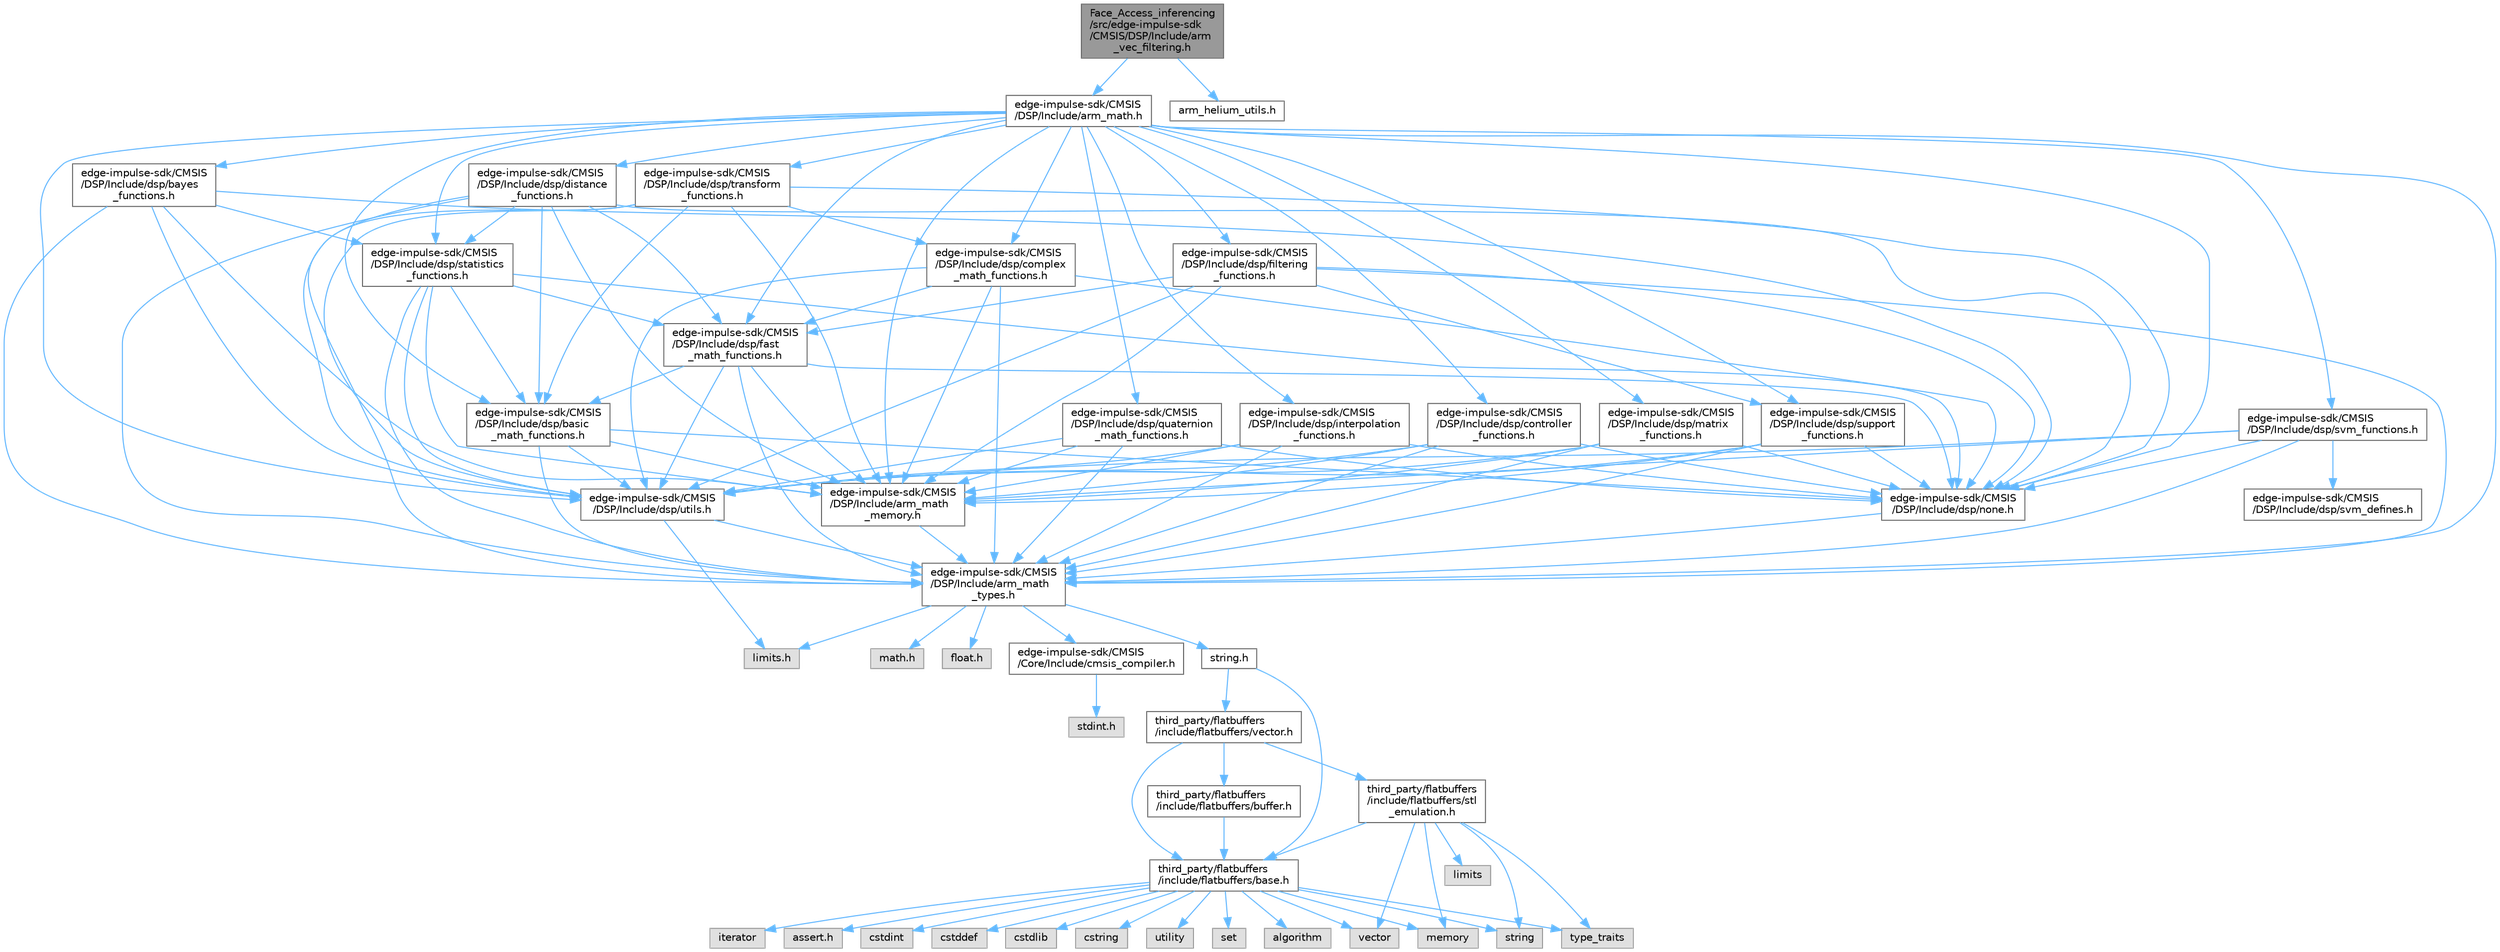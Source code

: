 digraph "Face_Access_inferencing/src/edge-impulse-sdk/CMSIS/DSP/Include/arm_vec_filtering.h"
{
 // LATEX_PDF_SIZE
  bgcolor="transparent";
  edge [fontname=Helvetica,fontsize=10,labelfontname=Helvetica,labelfontsize=10];
  node [fontname=Helvetica,fontsize=10,shape=box,height=0.2,width=0.4];
  Node1 [id="Node000001",label="Face_Access_inferencing\l/src/edge-impulse-sdk\l/CMSIS/DSP/Include/arm\l_vec_filtering.h",height=0.2,width=0.4,color="gray40", fillcolor="grey60", style="filled", fontcolor="black",tooltip=" "];
  Node1 -> Node2 [id="edge125_Node000001_Node000002",color="steelblue1",style="solid",tooltip=" "];
  Node2 [id="Node000002",label="edge-impulse-sdk/CMSIS\l/DSP/Include/arm_math.h",height=0.2,width=0.4,color="grey40", fillcolor="white", style="filled",URL="$arm__math_8h.html",tooltip=" "];
  Node2 -> Node3 [id="edge126_Node000002_Node000003",color="steelblue1",style="solid",tooltip=" "];
  Node3 [id="Node000003",label="edge-impulse-sdk/CMSIS\l/DSP/Include/arm_math\l_types.h",height=0.2,width=0.4,color="grey40", fillcolor="white", style="filled",URL="$arm__math__types_8h.html",tooltip=" "];
  Node3 -> Node4 [id="edge127_Node000003_Node000004",color="steelblue1",style="solid",tooltip=" "];
  Node4 [id="Node000004",label="edge-impulse-sdk/CMSIS\l/Core/Include/cmsis_compiler.h",height=0.2,width=0.4,color="grey40", fillcolor="white", style="filled",URL="$_face___access__inferencing_2src_2edge-impulse-sdk_2_c_m_s_i_s_2_core_2_include_2cmsis__compiler_8h.html",tooltip="CMSIS compiler generic header file."];
  Node4 -> Node5 [id="edge128_Node000004_Node000005",color="steelblue1",style="solid",tooltip=" "];
  Node5 [id="Node000005",label="stdint.h",height=0.2,width=0.4,color="grey60", fillcolor="#E0E0E0", style="filled",tooltip=" "];
  Node3 -> Node6 [id="edge129_Node000003_Node000006",color="steelblue1",style="solid",tooltip=" "];
  Node6 [id="Node000006",label="string.h",height=0.2,width=0.4,color="grey40", fillcolor="white", style="filled",URL="$string_8h.html",tooltip=" "];
  Node6 -> Node7 [id="edge130_Node000006_Node000007",color="steelblue1",style="solid",tooltip=" "];
  Node7 [id="Node000007",label="third_party/flatbuffers\l/include/flatbuffers/base.h",height=0.2,width=0.4,color="grey40", fillcolor="white", style="filled",URL="$base_8h.html",tooltip=" "];
  Node7 -> Node8 [id="edge131_Node000007_Node000008",color="steelblue1",style="solid",tooltip=" "];
  Node8 [id="Node000008",label="assert.h",height=0.2,width=0.4,color="grey60", fillcolor="#E0E0E0", style="filled",tooltip=" "];
  Node7 -> Node9 [id="edge132_Node000007_Node000009",color="steelblue1",style="solid",tooltip=" "];
  Node9 [id="Node000009",label="cstdint",height=0.2,width=0.4,color="grey60", fillcolor="#E0E0E0", style="filled",tooltip=" "];
  Node7 -> Node10 [id="edge133_Node000007_Node000010",color="steelblue1",style="solid",tooltip=" "];
  Node10 [id="Node000010",label="cstddef",height=0.2,width=0.4,color="grey60", fillcolor="#E0E0E0", style="filled",tooltip=" "];
  Node7 -> Node11 [id="edge134_Node000007_Node000011",color="steelblue1",style="solid",tooltip=" "];
  Node11 [id="Node000011",label="cstdlib",height=0.2,width=0.4,color="grey60", fillcolor="#E0E0E0", style="filled",tooltip=" "];
  Node7 -> Node12 [id="edge135_Node000007_Node000012",color="steelblue1",style="solid",tooltip=" "];
  Node12 [id="Node000012",label="cstring",height=0.2,width=0.4,color="grey60", fillcolor="#E0E0E0", style="filled",tooltip=" "];
  Node7 -> Node13 [id="edge136_Node000007_Node000013",color="steelblue1",style="solid",tooltip=" "];
  Node13 [id="Node000013",label="utility",height=0.2,width=0.4,color="grey60", fillcolor="#E0E0E0", style="filled",tooltip=" "];
  Node7 -> Node14 [id="edge137_Node000007_Node000014",color="steelblue1",style="solid",tooltip=" "];
  Node14 [id="Node000014",label="string",height=0.2,width=0.4,color="grey60", fillcolor="#E0E0E0", style="filled",tooltip=" "];
  Node7 -> Node15 [id="edge138_Node000007_Node000015",color="steelblue1",style="solid",tooltip=" "];
  Node15 [id="Node000015",label="type_traits",height=0.2,width=0.4,color="grey60", fillcolor="#E0E0E0", style="filled",tooltip=" "];
  Node7 -> Node16 [id="edge139_Node000007_Node000016",color="steelblue1",style="solid",tooltip=" "];
  Node16 [id="Node000016",label="vector",height=0.2,width=0.4,color="grey60", fillcolor="#E0E0E0", style="filled",tooltip=" "];
  Node7 -> Node17 [id="edge140_Node000007_Node000017",color="steelblue1",style="solid",tooltip=" "];
  Node17 [id="Node000017",label="set",height=0.2,width=0.4,color="grey60", fillcolor="#E0E0E0", style="filled",tooltip=" "];
  Node7 -> Node18 [id="edge141_Node000007_Node000018",color="steelblue1",style="solid",tooltip=" "];
  Node18 [id="Node000018",label="algorithm",height=0.2,width=0.4,color="grey60", fillcolor="#E0E0E0", style="filled",tooltip=" "];
  Node7 -> Node19 [id="edge142_Node000007_Node000019",color="steelblue1",style="solid",tooltip=" "];
  Node19 [id="Node000019",label="iterator",height=0.2,width=0.4,color="grey60", fillcolor="#E0E0E0", style="filled",tooltip=" "];
  Node7 -> Node20 [id="edge143_Node000007_Node000020",color="steelblue1",style="solid",tooltip=" "];
  Node20 [id="Node000020",label="memory",height=0.2,width=0.4,color="grey60", fillcolor="#E0E0E0", style="filled",tooltip=" "];
  Node6 -> Node21 [id="edge144_Node000006_Node000021",color="steelblue1",style="solid",tooltip=" "];
  Node21 [id="Node000021",label="third_party/flatbuffers\l/include/flatbuffers/vector.h",height=0.2,width=0.4,color="grey40", fillcolor="white", style="filled",URL="$vector_8h.html",tooltip=" "];
  Node21 -> Node7 [id="edge145_Node000021_Node000007",color="steelblue1",style="solid",tooltip=" "];
  Node21 -> Node22 [id="edge146_Node000021_Node000022",color="steelblue1",style="solid",tooltip=" "];
  Node22 [id="Node000022",label="third_party/flatbuffers\l/include/flatbuffers/buffer.h",height=0.2,width=0.4,color="grey40", fillcolor="white", style="filled",URL="$buffer_8h.html",tooltip=" "];
  Node22 -> Node7 [id="edge147_Node000022_Node000007",color="steelblue1",style="solid",tooltip=" "];
  Node21 -> Node23 [id="edge148_Node000021_Node000023",color="steelblue1",style="solid",tooltip=" "];
  Node23 [id="Node000023",label="third_party/flatbuffers\l/include/flatbuffers/stl\l_emulation.h",height=0.2,width=0.4,color="grey40", fillcolor="white", style="filled",URL="$stl__emulation_8h.html",tooltip=" "];
  Node23 -> Node7 [id="edge149_Node000023_Node000007",color="steelblue1",style="solid",tooltip=" "];
  Node23 -> Node14 [id="edge150_Node000023_Node000014",color="steelblue1",style="solid",tooltip=" "];
  Node23 -> Node15 [id="edge151_Node000023_Node000015",color="steelblue1",style="solid",tooltip=" "];
  Node23 -> Node16 [id="edge152_Node000023_Node000016",color="steelblue1",style="solid",tooltip=" "];
  Node23 -> Node20 [id="edge153_Node000023_Node000020",color="steelblue1",style="solid",tooltip=" "];
  Node23 -> Node24 [id="edge154_Node000023_Node000024",color="steelblue1",style="solid",tooltip=" "];
  Node24 [id="Node000024",label="limits",height=0.2,width=0.4,color="grey60", fillcolor="#E0E0E0", style="filled",tooltip=" "];
  Node3 -> Node25 [id="edge155_Node000003_Node000025",color="steelblue1",style="solid",tooltip=" "];
  Node25 [id="Node000025",label="math.h",height=0.2,width=0.4,color="grey60", fillcolor="#E0E0E0", style="filled",tooltip=" "];
  Node3 -> Node26 [id="edge156_Node000003_Node000026",color="steelblue1",style="solid",tooltip=" "];
  Node26 [id="Node000026",label="float.h",height=0.2,width=0.4,color="grey60", fillcolor="#E0E0E0", style="filled",tooltip=" "];
  Node3 -> Node27 [id="edge157_Node000003_Node000027",color="steelblue1",style="solid",tooltip=" "];
  Node27 [id="Node000027",label="limits.h",height=0.2,width=0.4,color="grey60", fillcolor="#E0E0E0", style="filled",tooltip=" "];
  Node2 -> Node28 [id="edge158_Node000002_Node000028",color="steelblue1",style="solid",tooltip=" "];
  Node28 [id="Node000028",label="edge-impulse-sdk/CMSIS\l/DSP/Include/arm_math\l_memory.h",height=0.2,width=0.4,color="grey40", fillcolor="white", style="filled",URL="$arm__math__memory_8h.html",tooltip=" "];
  Node28 -> Node3 [id="edge159_Node000028_Node000003",color="steelblue1",style="solid",tooltip=" "];
  Node2 -> Node29 [id="edge160_Node000002_Node000029",color="steelblue1",style="solid",tooltip=" "];
  Node29 [id="Node000029",label="edge-impulse-sdk/CMSIS\l/DSP/Include/dsp/none.h",height=0.2,width=0.4,color="grey40", fillcolor="white", style="filled",URL="$none_8h.html",tooltip=" "];
  Node29 -> Node3 [id="edge161_Node000029_Node000003",color="steelblue1",style="solid",tooltip=" "];
  Node2 -> Node30 [id="edge162_Node000002_Node000030",color="steelblue1",style="solid",tooltip=" "];
  Node30 [id="Node000030",label="edge-impulse-sdk/CMSIS\l/DSP/Include/dsp/utils.h",height=0.2,width=0.4,color="grey40", fillcolor="white", style="filled",URL="$utils_8h.html",tooltip=" "];
  Node30 -> Node3 [id="edge163_Node000030_Node000003",color="steelblue1",style="solid",tooltip=" "];
  Node30 -> Node27 [id="edge164_Node000030_Node000027",color="steelblue1",style="solid",tooltip=" "];
  Node2 -> Node31 [id="edge165_Node000002_Node000031",color="steelblue1",style="solid",tooltip=" "];
  Node31 [id="Node000031",label="edge-impulse-sdk/CMSIS\l/DSP/Include/dsp/basic\l_math_functions.h",height=0.2,width=0.4,color="grey40", fillcolor="white", style="filled",URL="$basic__math__functions_8h.html",tooltip=" "];
  Node31 -> Node3 [id="edge166_Node000031_Node000003",color="steelblue1",style="solid",tooltip=" "];
  Node31 -> Node28 [id="edge167_Node000031_Node000028",color="steelblue1",style="solid",tooltip=" "];
  Node31 -> Node29 [id="edge168_Node000031_Node000029",color="steelblue1",style="solid",tooltip=" "];
  Node31 -> Node30 [id="edge169_Node000031_Node000030",color="steelblue1",style="solid",tooltip=" "];
  Node2 -> Node32 [id="edge170_Node000002_Node000032",color="steelblue1",style="solid",tooltip=" "];
  Node32 [id="Node000032",label="edge-impulse-sdk/CMSIS\l/DSP/Include/dsp/interpolation\l_functions.h",height=0.2,width=0.4,color="grey40", fillcolor="white", style="filled",URL="$interpolation__functions_8h.html",tooltip=" "];
  Node32 -> Node3 [id="edge171_Node000032_Node000003",color="steelblue1",style="solid",tooltip=" "];
  Node32 -> Node28 [id="edge172_Node000032_Node000028",color="steelblue1",style="solid",tooltip=" "];
  Node32 -> Node29 [id="edge173_Node000032_Node000029",color="steelblue1",style="solid",tooltip=" "];
  Node32 -> Node30 [id="edge174_Node000032_Node000030",color="steelblue1",style="solid",tooltip=" "];
  Node2 -> Node33 [id="edge175_Node000002_Node000033",color="steelblue1",style="solid",tooltip=" "];
  Node33 [id="Node000033",label="edge-impulse-sdk/CMSIS\l/DSP/Include/dsp/bayes\l_functions.h",height=0.2,width=0.4,color="grey40", fillcolor="white", style="filled",URL="$bayes__functions_8h.html",tooltip=" "];
  Node33 -> Node3 [id="edge176_Node000033_Node000003",color="steelblue1",style="solid",tooltip=" "];
  Node33 -> Node28 [id="edge177_Node000033_Node000028",color="steelblue1",style="solid",tooltip=" "];
  Node33 -> Node29 [id="edge178_Node000033_Node000029",color="steelblue1",style="solid",tooltip=" "];
  Node33 -> Node30 [id="edge179_Node000033_Node000030",color="steelblue1",style="solid",tooltip=" "];
  Node33 -> Node34 [id="edge180_Node000033_Node000034",color="steelblue1",style="solid",tooltip=" "];
  Node34 [id="Node000034",label="edge-impulse-sdk/CMSIS\l/DSP/Include/dsp/statistics\l_functions.h",height=0.2,width=0.4,color="grey40", fillcolor="white", style="filled",URL="$statistics__functions_8h.html",tooltip=" "];
  Node34 -> Node3 [id="edge181_Node000034_Node000003",color="steelblue1",style="solid",tooltip=" "];
  Node34 -> Node28 [id="edge182_Node000034_Node000028",color="steelblue1",style="solid",tooltip=" "];
  Node34 -> Node29 [id="edge183_Node000034_Node000029",color="steelblue1",style="solid",tooltip=" "];
  Node34 -> Node30 [id="edge184_Node000034_Node000030",color="steelblue1",style="solid",tooltip=" "];
  Node34 -> Node31 [id="edge185_Node000034_Node000031",color="steelblue1",style="solid",tooltip=" "];
  Node34 -> Node35 [id="edge186_Node000034_Node000035",color="steelblue1",style="solid",tooltip=" "];
  Node35 [id="Node000035",label="edge-impulse-sdk/CMSIS\l/DSP/Include/dsp/fast\l_math_functions.h",height=0.2,width=0.4,color="grey40", fillcolor="white", style="filled",URL="$fast__math__functions_8h.html",tooltip=" "];
  Node35 -> Node3 [id="edge187_Node000035_Node000003",color="steelblue1",style="solid",tooltip=" "];
  Node35 -> Node28 [id="edge188_Node000035_Node000028",color="steelblue1",style="solid",tooltip=" "];
  Node35 -> Node29 [id="edge189_Node000035_Node000029",color="steelblue1",style="solid",tooltip=" "];
  Node35 -> Node30 [id="edge190_Node000035_Node000030",color="steelblue1",style="solid",tooltip=" "];
  Node35 -> Node31 [id="edge191_Node000035_Node000031",color="steelblue1",style="solid",tooltip=" "];
  Node2 -> Node36 [id="edge192_Node000002_Node000036",color="steelblue1",style="solid",tooltip=" "];
  Node36 [id="Node000036",label="edge-impulse-sdk/CMSIS\l/DSP/Include/dsp/matrix\l_functions.h",height=0.2,width=0.4,color="grey40", fillcolor="white", style="filled",URL="$matrix__functions_8h.html",tooltip=" "];
  Node36 -> Node3 [id="edge193_Node000036_Node000003",color="steelblue1",style="solid",tooltip=" "];
  Node36 -> Node28 [id="edge194_Node000036_Node000028",color="steelblue1",style="solid",tooltip=" "];
  Node36 -> Node29 [id="edge195_Node000036_Node000029",color="steelblue1",style="solid",tooltip=" "];
  Node36 -> Node30 [id="edge196_Node000036_Node000030",color="steelblue1",style="solid",tooltip=" "];
  Node2 -> Node37 [id="edge197_Node000002_Node000037",color="steelblue1",style="solid",tooltip=" "];
  Node37 [id="Node000037",label="edge-impulse-sdk/CMSIS\l/DSP/Include/dsp/complex\l_math_functions.h",height=0.2,width=0.4,color="grey40", fillcolor="white", style="filled",URL="$complex__math__functions_8h.html",tooltip=" "];
  Node37 -> Node3 [id="edge198_Node000037_Node000003",color="steelblue1",style="solid",tooltip=" "];
  Node37 -> Node28 [id="edge199_Node000037_Node000028",color="steelblue1",style="solid",tooltip=" "];
  Node37 -> Node29 [id="edge200_Node000037_Node000029",color="steelblue1",style="solid",tooltip=" "];
  Node37 -> Node30 [id="edge201_Node000037_Node000030",color="steelblue1",style="solid",tooltip=" "];
  Node37 -> Node35 [id="edge202_Node000037_Node000035",color="steelblue1",style="solid",tooltip=" "];
  Node2 -> Node34 [id="edge203_Node000002_Node000034",color="steelblue1",style="solid",tooltip=" "];
  Node2 -> Node38 [id="edge204_Node000002_Node000038",color="steelblue1",style="solid",tooltip=" "];
  Node38 [id="Node000038",label="edge-impulse-sdk/CMSIS\l/DSP/Include/dsp/controller\l_functions.h",height=0.2,width=0.4,color="grey40", fillcolor="white", style="filled",URL="$controller__functions_8h.html",tooltip=" "];
  Node38 -> Node3 [id="edge205_Node000038_Node000003",color="steelblue1",style="solid",tooltip=" "];
  Node38 -> Node28 [id="edge206_Node000038_Node000028",color="steelblue1",style="solid",tooltip=" "];
  Node38 -> Node29 [id="edge207_Node000038_Node000029",color="steelblue1",style="solid",tooltip=" "];
  Node38 -> Node30 [id="edge208_Node000038_Node000030",color="steelblue1",style="solid",tooltip=" "];
  Node2 -> Node39 [id="edge209_Node000002_Node000039",color="steelblue1",style="solid",tooltip=" "];
  Node39 [id="Node000039",label="edge-impulse-sdk/CMSIS\l/DSP/Include/dsp/support\l_functions.h",height=0.2,width=0.4,color="grey40", fillcolor="white", style="filled",URL="$support__functions_8h.html",tooltip=" "];
  Node39 -> Node3 [id="edge210_Node000039_Node000003",color="steelblue1",style="solid",tooltip=" "];
  Node39 -> Node28 [id="edge211_Node000039_Node000028",color="steelblue1",style="solid",tooltip=" "];
  Node39 -> Node29 [id="edge212_Node000039_Node000029",color="steelblue1",style="solid",tooltip=" "];
  Node39 -> Node30 [id="edge213_Node000039_Node000030",color="steelblue1",style="solid",tooltip=" "];
  Node2 -> Node40 [id="edge214_Node000002_Node000040",color="steelblue1",style="solid",tooltip=" "];
  Node40 [id="Node000040",label="edge-impulse-sdk/CMSIS\l/DSP/Include/dsp/distance\l_functions.h",height=0.2,width=0.4,color="grey40", fillcolor="white", style="filled",URL="$distance__functions_8h.html",tooltip=" "];
  Node40 -> Node3 [id="edge215_Node000040_Node000003",color="steelblue1",style="solid",tooltip=" "];
  Node40 -> Node28 [id="edge216_Node000040_Node000028",color="steelblue1",style="solid",tooltip=" "];
  Node40 -> Node29 [id="edge217_Node000040_Node000029",color="steelblue1",style="solid",tooltip=" "];
  Node40 -> Node30 [id="edge218_Node000040_Node000030",color="steelblue1",style="solid",tooltip=" "];
  Node40 -> Node34 [id="edge219_Node000040_Node000034",color="steelblue1",style="solid",tooltip=" "];
  Node40 -> Node31 [id="edge220_Node000040_Node000031",color="steelblue1",style="solid",tooltip=" "];
  Node40 -> Node35 [id="edge221_Node000040_Node000035",color="steelblue1",style="solid",tooltip=" "];
  Node2 -> Node41 [id="edge222_Node000002_Node000041",color="steelblue1",style="solid",tooltip=" "];
  Node41 [id="Node000041",label="edge-impulse-sdk/CMSIS\l/DSP/Include/dsp/svm_functions.h",height=0.2,width=0.4,color="grey40", fillcolor="white", style="filled",URL="$svm__functions_8h.html",tooltip=" "];
  Node41 -> Node3 [id="edge223_Node000041_Node000003",color="steelblue1",style="solid",tooltip=" "];
  Node41 -> Node28 [id="edge224_Node000041_Node000028",color="steelblue1",style="solid",tooltip=" "];
  Node41 -> Node29 [id="edge225_Node000041_Node000029",color="steelblue1",style="solid",tooltip=" "];
  Node41 -> Node30 [id="edge226_Node000041_Node000030",color="steelblue1",style="solid",tooltip=" "];
  Node41 -> Node42 [id="edge227_Node000041_Node000042",color="steelblue1",style="solid",tooltip=" "];
  Node42 [id="Node000042",label="edge-impulse-sdk/CMSIS\l/DSP/Include/dsp/svm_defines.h",height=0.2,width=0.4,color="grey40", fillcolor="white", style="filled",URL="$svm__defines_8h.html",tooltip=" "];
  Node2 -> Node35 [id="edge228_Node000002_Node000035",color="steelblue1",style="solid",tooltip=" "];
  Node2 -> Node43 [id="edge229_Node000002_Node000043",color="steelblue1",style="solid",tooltip=" "];
  Node43 [id="Node000043",label="edge-impulse-sdk/CMSIS\l/DSP/Include/dsp/transform\l_functions.h",height=0.2,width=0.4,color="grey40", fillcolor="white", style="filled",URL="$transform__functions_8h.html",tooltip=" "];
  Node43 -> Node3 [id="edge230_Node000043_Node000003",color="steelblue1",style="solid",tooltip=" "];
  Node43 -> Node28 [id="edge231_Node000043_Node000028",color="steelblue1",style="solid",tooltip=" "];
  Node43 -> Node29 [id="edge232_Node000043_Node000029",color="steelblue1",style="solid",tooltip=" "];
  Node43 -> Node30 [id="edge233_Node000043_Node000030",color="steelblue1",style="solid",tooltip=" "];
  Node43 -> Node31 [id="edge234_Node000043_Node000031",color="steelblue1",style="solid",tooltip=" "];
  Node43 -> Node37 [id="edge235_Node000043_Node000037",color="steelblue1",style="solid",tooltip=" "];
  Node2 -> Node44 [id="edge236_Node000002_Node000044",color="steelblue1",style="solid",tooltip=" "];
  Node44 [id="Node000044",label="edge-impulse-sdk/CMSIS\l/DSP/Include/dsp/filtering\l_functions.h",height=0.2,width=0.4,color="grey40", fillcolor="white", style="filled",URL="$filtering__functions_8h.html",tooltip=" "];
  Node44 -> Node3 [id="edge237_Node000044_Node000003",color="steelblue1",style="solid",tooltip=" "];
  Node44 -> Node28 [id="edge238_Node000044_Node000028",color="steelblue1",style="solid",tooltip=" "];
  Node44 -> Node29 [id="edge239_Node000044_Node000029",color="steelblue1",style="solid",tooltip=" "];
  Node44 -> Node30 [id="edge240_Node000044_Node000030",color="steelblue1",style="solid",tooltip=" "];
  Node44 -> Node39 [id="edge241_Node000044_Node000039",color="steelblue1",style="solid",tooltip=" "];
  Node44 -> Node35 [id="edge242_Node000044_Node000035",color="steelblue1",style="solid",tooltip=" "];
  Node2 -> Node45 [id="edge243_Node000002_Node000045",color="steelblue1",style="solid",tooltip=" "];
  Node45 [id="Node000045",label="edge-impulse-sdk/CMSIS\l/DSP/Include/dsp/quaternion\l_math_functions.h",height=0.2,width=0.4,color="grey40", fillcolor="white", style="filled",URL="$quaternion__math__functions_8h.html",tooltip=" "];
  Node45 -> Node3 [id="edge244_Node000045_Node000003",color="steelblue1",style="solid",tooltip=" "];
  Node45 -> Node28 [id="edge245_Node000045_Node000028",color="steelblue1",style="solid",tooltip=" "];
  Node45 -> Node29 [id="edge246_Node000045_Node000029",color="steelblue1",style="solid",tooltip=" "];
  Node45 -> Node30 [id="edge247_Node000045_Node000030",color="steelblue1",style="solid",tooltip=" "];
  Node1 -> Node46 [id="edge248_Node000001_Node000046",color="steelblue1",style="solid",tooltip=" "];
  Node46 [id="Node000046",label="arm_helium_utils.h",height=0.2,width=0.4,color="grey40", fillcolor="white", style="filled",URL="$arm__helium__utils_8h.html",tooltip=" "];
}
